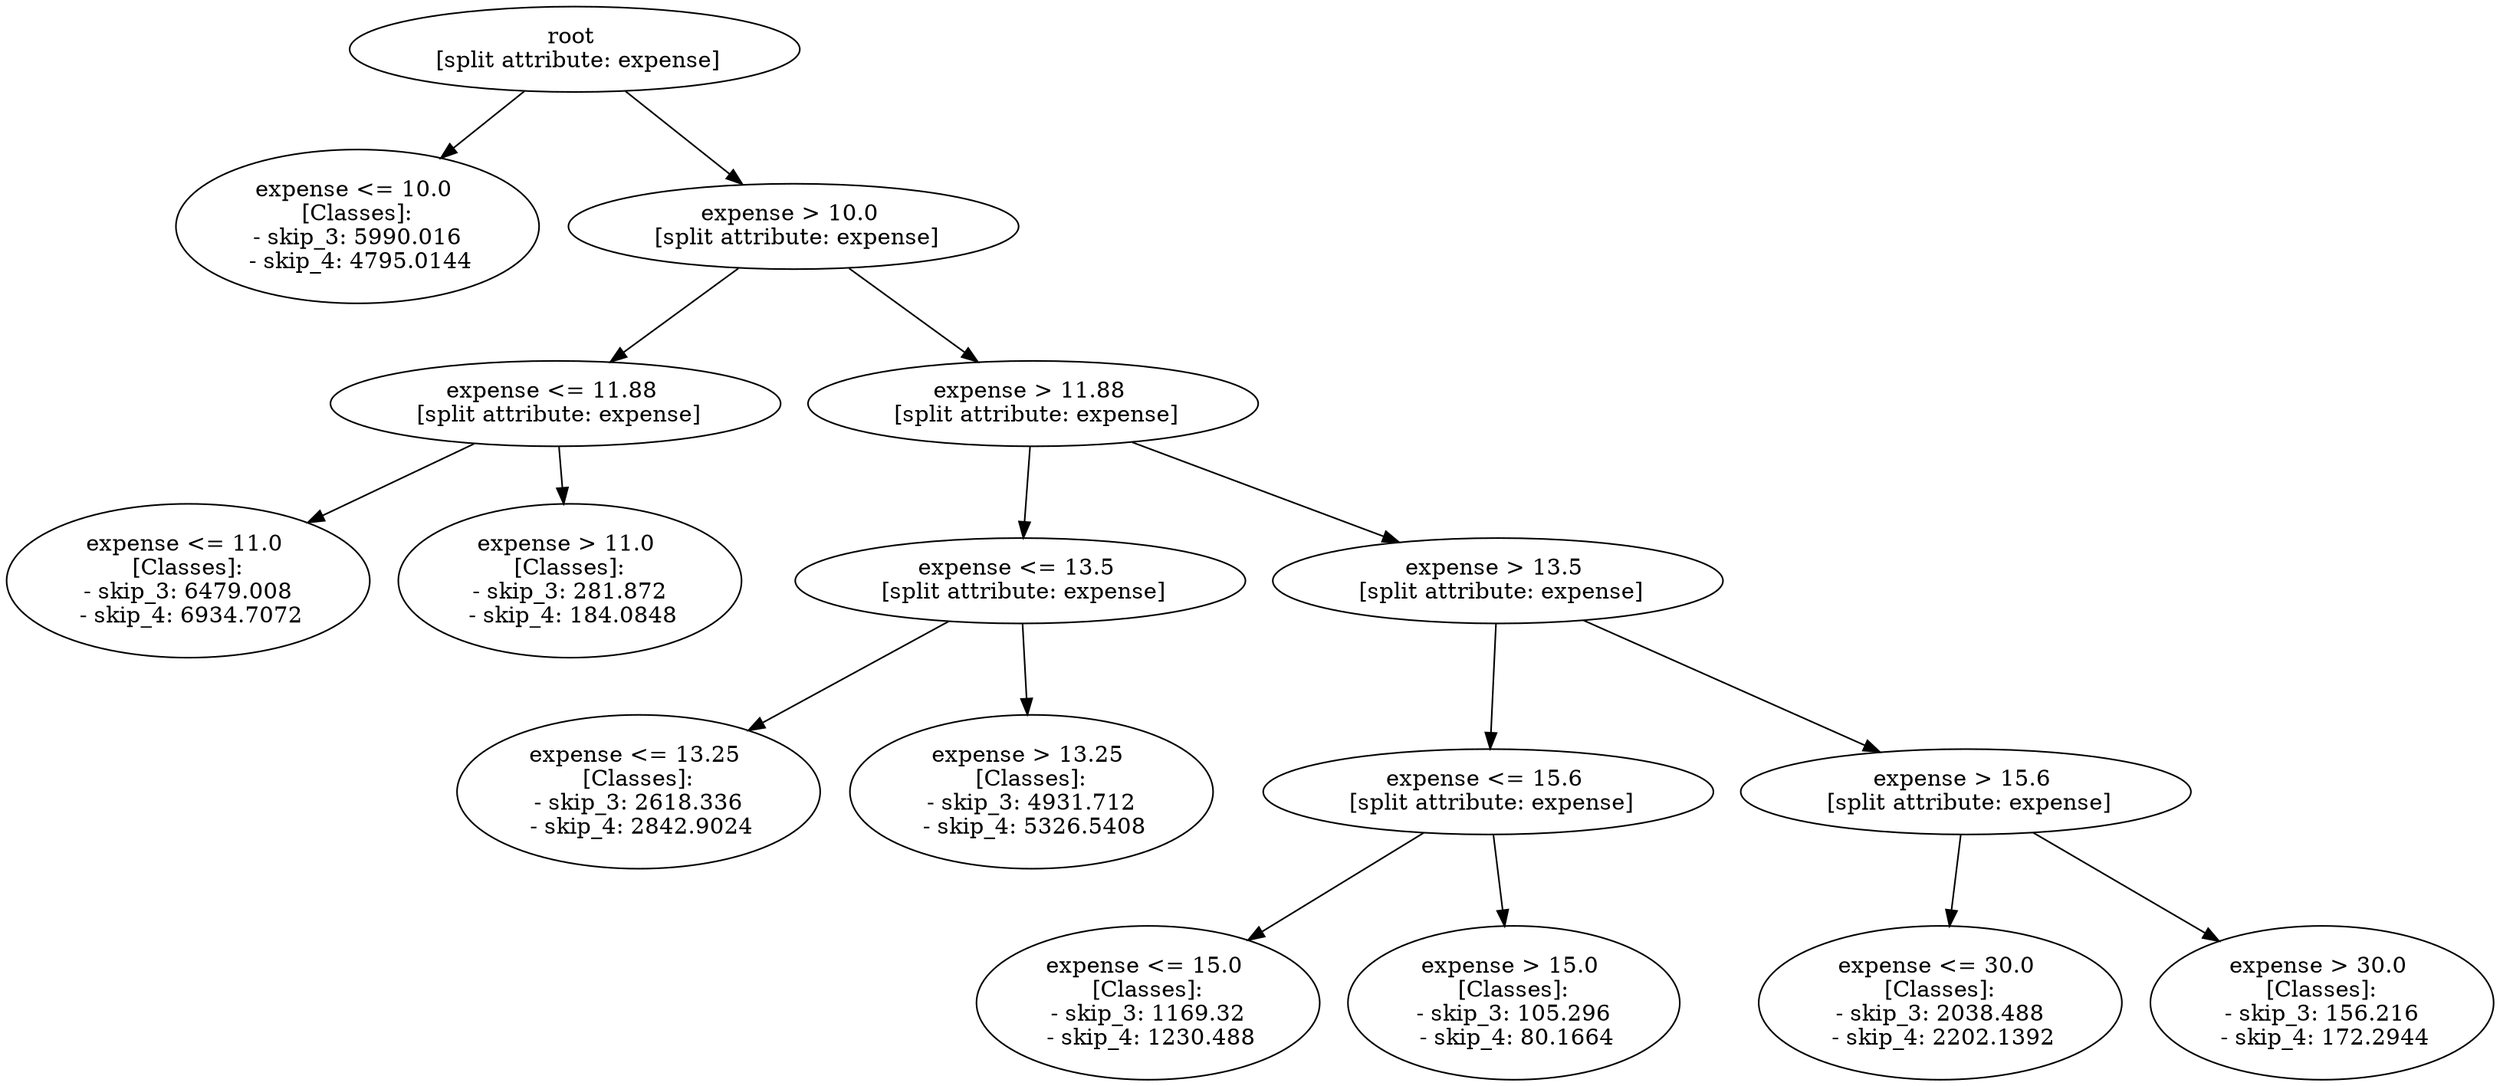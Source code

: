 // Road_Traffic_Fine_Management_Process-p_3-7
digraph "Road_Traffic_Fine_Management_Process-p_3-7" {
	"72c3d9a5-6ee7-4608-adbc-cebb7017ba1c" [label="root 
 [split attribute: expense]"]
	"cf9dff88-b535-431e-b6f9-9d0526256075" [label="expense <= 10.0 
 [Classes]: 
 - skip_3: 5990.016 
 - skip_4: 4795.0144"]
	"72c3d9a5-6ee7-4608-adbc-cebb7017ba1c" -> "cf9dff88-b535-431e-b6f9-9d0526256075"
	"fc97fe2d-757c-4d1a-964a-54e11d161915" [label="expense > 10.0 
 [split attribute: expense]"]
	"72c3d9a5-6ee7-4608-adbc-cebb7017ba1c" -> "fc97fe2d-757c-4d1a-964a-54e11d161915"
	"e23d421e-e2e2-4970-8fc4-a013b763c820" [label="expense <= 11.88 
 [split attribute: expense]"]
	"fc97fe2d-757c-4d1a-964a-54e11d161915" -> "e23d421e-e2e2-4970-8fc4-a013b763c820"
	"a2d07253-86be-4161-87a5-66204f78f177" [label="expense <= 11.0 
 [Classes]: 
 - skip_3: 6479.008 
 - skip_4: 6934.7072"]
	"e23d421e-e2e2-4970-8fc4-a013b763c820" -> "a2d07253-86be-4161-87a5-66204f78f177"
	"53be1531-62ec-4fd9-8bfc-4de9affa12cd" [label="expense > 11.0 
 [Classes]: 
 - skip_3: 281.872 
 - skip_4: 184.0848"]
	"e23d421e-e2e2-4970-8fc4-a013b763c820" -> "53be1531-62ec-4fd9-8bfc-4de9affa12cd"
	"a8e5f2b7-06c3-4c65-8620-3126c95618cb" [label="expense > 11.88 
 [split attribute: expense]"]
	"fc97fe2d-757c-4d1a-964a-54e11d161915" -> "a8e5f2b7-06c3-4c65-8620-3126c95618cb"
	"854d39a8-b5e2-47e4-86cc-dede59d699aa" [label="expense <= 13.5 
 [split attribute: expense]"]
	"a8e5f2b7-06c3-4c65-8620-3126c95618cb" -> "854d39a8-b5e2-47e4-86cc-dede59d699aa"
	"a4ce9259-1be5-4534-b73a-8f382801b244" [label="expense <= 13.25 
 [Classes]: 
 - skip_3: 2618.336 
 - skip_4: 2842.9024"]
	"854d39a8-b5e2-47e4-86cc-dede59d699aa" -> "a4ce9259-1be5-4534-b73a-8f382801b244"
	"df019494-d12e-44a5-9cc7-bc32090f71e6" [label="expense > 13.25 
 [Classes]: 
 - skip_3: 4931.712 
 - skip_4: 5326.5408"]
	"854d39a8-b5e2-47e4-86cc-dede59d699aa" -> "df019494-d12e-44a5-9cc7-bc32090f71e6"
	"da905bcb-2b1b-4633-b821-46112a27f504" [label="expense > 13.5 
 [split attribute: expense]"]
	"a8e5f2b7-06c3-4c65-8620-3126c95618cb" -> "da905bcb-2b1b-4633-b821-46112a27f504"
	"1b7c3947-eb7d-4c68-8c16-098110159b83" [label="expense <= 15.6 
 [split attribute: expense]"]
	"da905bcb-2b1b-4633-b821-46112a27f504" -> "1b7c3947-eb7d-4c68-8c16-098110159b83"
	"cc95265d-6a8c-49eb-af45-f90dad6e1718" [label="expense <= 15.0 
 [Classes]: 
 - skip_3: 1169.32 
 - skip_4: 1230.488"]
	"1b7c3947-eb7d-4c68-8c16-098110159b83" -> "cc95265d-6a8c-49eb-af45-f90dad6e1718"
	"2017029c-3b1e-4731-9c77-1cc9c38951c4" [label="expense > 15.0 
 [Classes]: 
 - skip_3: 105.296 
 - skip_4: 80.1664"]
	"1b7c3947-eb7d-4c68-8c16-098110159b83" -> "2017029c-3b1e-4731-9c77-1cc9c38951c4"
	"632c642d-2814-407f-960c-2c4e0434045b" [label="expense > 15.6 
 [split attribute: expense]"]
	"da905bcb-2b1b-4633-b821-46112a27f504" -> "632c642d-2814-407f-960c-2c4e0434045b"
	"fe14b20b-c40a-4497-8f5a-86db085e979e" [label="expense <= 30.0 
 [Classes]: 
 - skip_3: 2038.488 
 - skip_4: 2202.1392"]
	"632c642d-2814-407f-960c-2c4e0434045b" -> "fe14b20b-c40a-4497-8f5a-86db085e979e"
	"b9421868-3627-4eaf-8b36-8609d3f504dd" [label="expense > 30.0 
 [Classes]: 
 - skip_3: 156.216 
 - skip_4: 172.2944"]
	"632c642d-2814-407f-960c-2c4e0434045b" -> "b9421868-3627-4eaf-8b36-8609d3f504dd"
}
